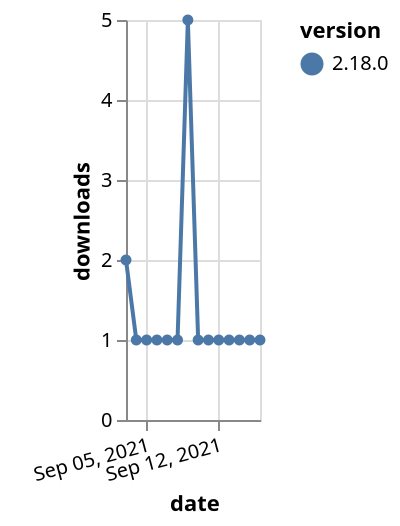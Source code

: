 {"$schema": "https://vega.github.io/schema/vega-lite/v5.json", "description": "A simple bar chart with embedded data.", "data": {"values": [{"date": "2021-09-03", "total": 497, "delta": 2, "version": "2.18.0"}, {"date": "2021-09-04", "total": 498, "delta": 1, "version": "2.18.0"}, {"date": "2021-09-05", "total": 499, "delta": 1, "version": "2.18.0"}, {"date": "2021-09-06", "total": 500, "delta": 1, "version": "2.18.0"}, {"date": "2021-09-07", "total": 501, "delta": 1, "version": "2.18.0"}, {"date": "2021-09-08", "total": 502, "delta": 1, "version": "2.18.0"}, {"date": "2021-09-09", "total": 507, "delta": 5, "version": "2.18.0"}, {"date": "2021-09-10", "total": 508, "delta": 1, "version": "2.18.0"}, {"date": "2021-09-11", "total": 509, "delta": 1, "version": "2.18.0"}, {"date": "2021-09-12", "total": 510, "delta": 1, "version": "2.18.0"}, {"date": "2021-09-13", "total": 511, "delta": 1, "version": "2.18.0"}, {"date": "2021-09-14", "total": 512, "delta": 1, "version": "2.18.0"}, {"date": "2021-09-15", "total": 513, "delta": 1, "version": "2.18.0"}, {"date": "2021-09-16", "total": 514, "delta": 1, "version": "2.18.0"}]}, "width": "container", "mark": {"type": "line", "point": {"filled": true}}, "encoding": {"x": {"field": "date", "type": "temporal", "timeUnit": "yearmonthdate", "title": "date", "axis": {"labelAngle": -15}}, "y": {"field": "delta", "type": "quantitative", "title": "downloads"}, "color": {"field": "version", "type": "nominal"}, "tooltip": {"field": "delta"}}}